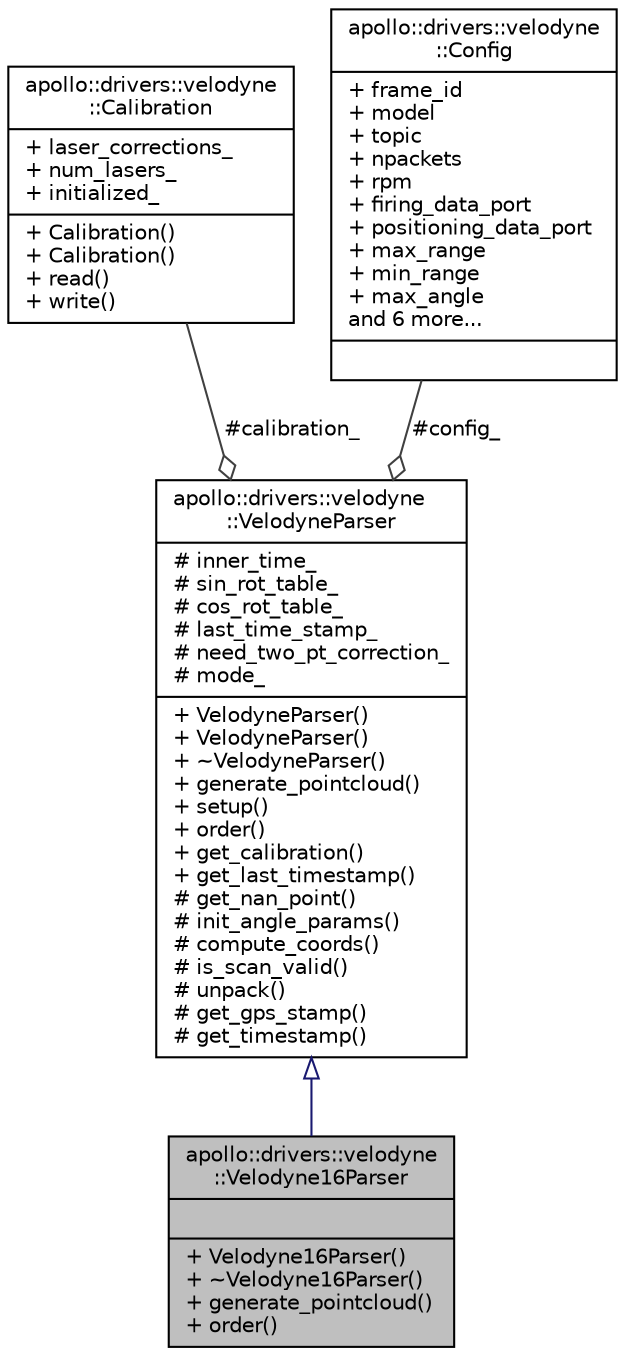 digraph "apollo::drivers::velodyne::Velodyne16Parser"
{
  edge [fontname="Helvetica",fontsize="10",labelfontname="Helvetica",labelfontsize="10"];
  node [fontname="Helvetica",fontsize="10",shape=record];
  Node1 [label="{apollo::drivers::velodyne\l::Velodyne16Parser\n||+ Velodyne16Parser()\l+ ~Velodyne16Parser()\l+ generate_pointcloud()\l+ order()\l}",height=0.2,width=0.4,color="black", fillcolor="grey75", style="filled" fontcolor="black"];
  Node2 -> Node1 [dir="back",color="midnightblue",fontsize="10",style="solid",arrowtail="onormal",fontname="Helvetica"];
  Node2 [label="{apollo::drivers::velodyne\l::VelodyneParser\n|# inner_time_\l# sin_rot_table_\l# cos_rot_table_\l# last_time_stamp_\l# need_two_pt_correction_\l# mode_\l|+ VelodyneParser()\l+ VelodyneParser()\l+ ~VelodyneParser()\l+ generate_pointcloud()\l+ setup()\l+ order()\l+ get_calibration()\l+ get_last_timestamp()\l# get_nan_point()\l# init_angle_params()\l# compute_coords()\l# is_scan_valid()\l# unpack()\l# get_gps_stamp()\l# get_timestamp()\l}",height=0.2,width=0.4,color="black", fillcolor="white", style="filled",URL="$classapollo_1_1drivers_1_1velodyne_1_1VelodyneParser.html",tooltip="Velodyne data conversion class. "];
  Node3 -> Node2 [color="grey25",fontsize="10",style="solid",label=" #calibration_" ,arrowhead="odiamond",fontname="Helvetica"];
  Node3 [label="{apollo::drivers::velodyne\l::Calibration\n|+ laser_corrections_\l+ num_lasers_\l+ initialized_\l|+ Calibration()\l+ Calibration()\l+ read()\l+ write()\l}",height=0.2,width=0.4,color="black", fillcolor="white", style="filled",URL="$classapollo_1_1drivers_1_1velodyne_1_1Calibration.html",tooltip="Calibration class storing entire configuration for the Velodyne. "];
  Node4 -> Node2 [color="grey25",fontsize="10",style="solid",label=" #config_" ,arrowhead="odiamond",fontname="Helvetica"];
  Node4 [label="{apollo::drivers::velodyne\l::Config\n|+ frame_id\l+ model\l+ topic\l+ npackets\l+ rpm\l+ firing_data_port\l+ positioning_data_port\l+ max_range\l+ min_range\l+ max_angle\land 6 more...\l|}",height=0.2,width=0.4,color="black", fillcolor="white", style="filled",URL="$structapollo_1_1drivers_1_1velodyne_1_1Config.html"];
}

